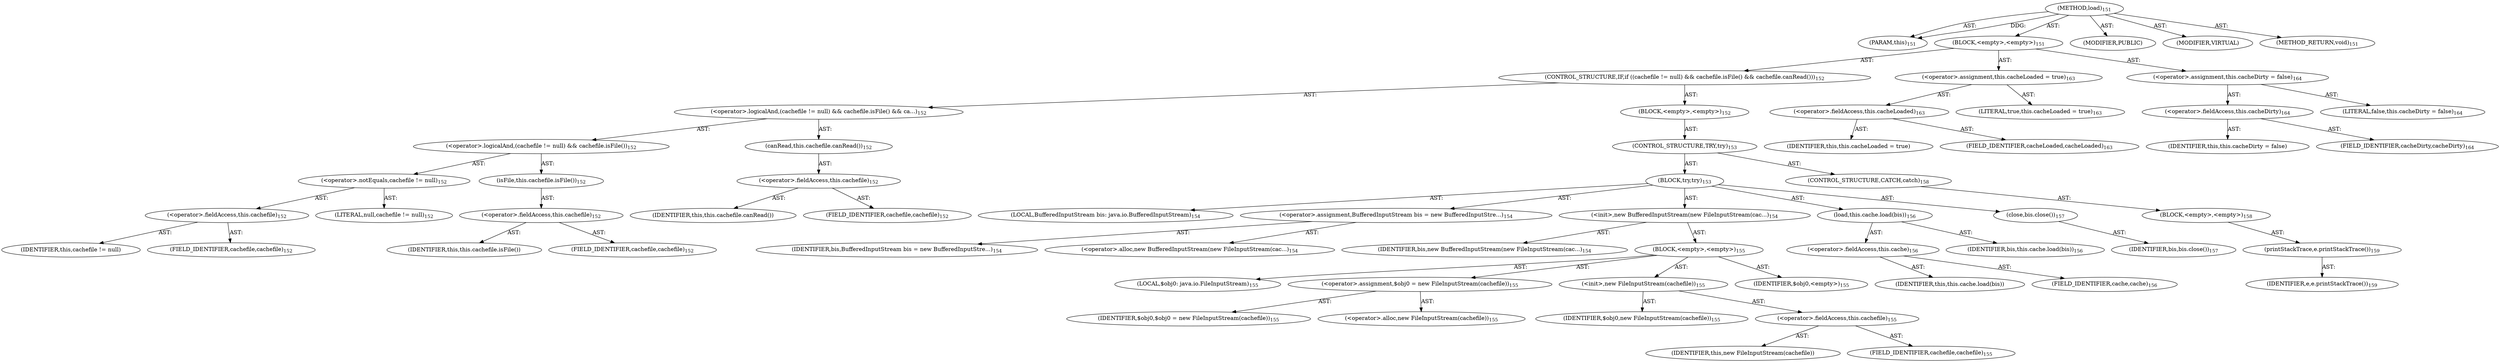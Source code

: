 digraph "load" {  
"111669149701" [label = <(METHOD,load)<SUB>151</SUB>> ]
"115964117000" [label = <(PARAM,this)<SUB>151</SUB>> ]
"25769803781" [label = <(BLOCK,&lt;empty&gt;,&lt;empty&gt;)<SUB>151</SUB>> ]
"47244640256" [label = <(CONTROL_STRUCTURE,IF,if ((cachefile != null) &amp;&amp; cachefile.isFile() &amp;&amp; cachefile.canRead()))<SUB>152</SUB>> ]
"30064771100" [label = <(&lt;operator&gt;.logicalAnd,(cachefile != null) &amp;&amp; cachefile.isFile() &amp;&amp; ca...)<SUB>152</SUB>> ]
"30064771101" [label = <(&lt;operator&gt;.logicalAnd,(cachefile != null) &amp;&amp; cachefile.isFile())<SUB>152</SUB>> ]
"30064771102" [label = <(&lt;operator&gt;.notEquals,cachefile != null)<SUB>152</SUB>> ]
"30064771103" [label = <(&lt;operator&gt;.fieldAccess,this.cachefile)<SUB>152</SUB>> ]
"68719476753" [label = <(IDENTIFIER,this,cachefile != null)> ]
"55834574861" [label = <(FIELD_IDENTIFIER,cachefile,cachefile)<SUB>152</SUB>> ]
"90194313223" [label = <(LITERAL,null,cachefile != null)<SUB>152</SUB>> ]
"30064771104" [label = <(isFile,this.cachefile.isFile())<SUB>152</SUB>> ]
"30064771105" [label = <(&lt;operator&gt;.fieldAccess,this.cachefile)<SUB>152</SUB>> ]
"68719476754" [label = <(IDENTIFIER,this,this.cachefile.isFile())> ]
"55834574862" [label = <(FIELD_IDENTIFIER,cachefile,cachefile)<SUB>152</SUB>> ]
"30064771106" [label = <(canRead,this.cachefile.canRead())<SUB>152</SUB>> ]
"30064771107" [label = <(&lt;operator&gt;.fieldAccess,this.cachefile)<SUB>152</SUB>> ]
"68719476755" [label = <(IDENTIFIER,this,this.cachefile.canRead())> ]
"55834574863" [label = <(FIELD_IDENTIFIER,cachefile,cachefile)<SUB>152</SUB>> ]
"25769803782" [label = <(BLOCK,&lt;empty&gt;,&lt;empty&gt;)<SUB>152</SUB>> ]
"47244640257" [label = <(CONTROL_STRUCTURE,TRY,try)<SUB>153</SUB>> ]
"25769803783" [label = <(BLOCK,try,try)<SUB>153</SUB>> ]
"94489280512" [label = <(LOCAL,BufferedInputStream bis: java.io.BufferedInputStream)<SUB>154</SUB>> ]
"30064771108" [label = <(&lt;operator&gt;.assignment,BufferedInputStream bis = new BufferedInputStre...)<SUB>154</SUB>> ]
"68719476756" [label = <(IDENTIFIER,bis,BufferedInputStream bis = new BufferedInputStre...)<SUB>154</SUB>> ]
"30064771109" [label = <(&lt;operator&gt;.alloc,new BufferedInputStream(new FileInputStream(cac...)<SUB>154</SUB>> ]
"30064771110" [label = <(&lt;init&gt;,new BufferedInputStream(new FileInputStream(cac...)<SUB>154</SUB>> ]
"68719476757" [label = <(IDENTIFIER,bis,new BufferedInputStream(new FileInputStream(cac...)<SUB>154</SUB>> ]
"25769803784" [label = <(BLOCK,&lt;empty&gt;,&lt;empty&gt;)<SUB>155</SUB>> ]
"94489280513" [label = <(LOCAL,$obj0: java.io.FileInputStream)<SUB>155</SUB>> ]
"30064771111" [label = <(&lt;operator&gt;.assignment,$obj0 = new FileInputStream(cachefile))<SUB>155</SUB>> ]
"68719476758" [label = <(IDENTIFIER,$obj0,$obj0 = new FileInputStream(cachefile))<SUB>155</SUB>> ]
"30064771112" [label = <(&lt;operator&gt;.alloc,new FileInputStream(cachefile))<SUB>155</SUB>> ]
"30064771113" [label = <(&lt;init&gt;,new FileInputStream(cachefile))<SUB>155</SUB>> ]
"68719476759" [label = <(IDENTIFIER,$obj0,new FileInputStream(cachefile))<SUB>155</SUB>> ]
"30064771114" [label = <(&lt;operator&gt;.fieldAccess,this.cachefile)<SUB>155</SUB>> ]
"68719476760" [label = <(IDENTIFIER,this,new FileInputStream(cachefile))> ]
"55834574864" [label = <(FIELD_IDENTIFIER,cachefile,cachefile)<SUB>155</SUB>> ]
"68719476761" [label = <(IDENTIFIER,$obj0,&lt;empty&gt;)<SUB>155</SUB>> ]
"30064771115" [label = <(load,this.cache.load(bis))<SUB>156</SUB>> ]
"30064771116" [label = <(&lt;operator&gt;.fieldAccess,this.cache)<SUB>156</SUB>> ]
"68719476762" [label = <(IDENTIFIER,this,this.cache.load(bis))> ]
"55834574865" [label = <(FIELD_IDENTIFIER,cache,cache)<SUB>156</SUB>> ]
"68719476763" [label = <(IDENTIFIER,bis,this.cache.load(bis))<SUB>156</SUB>> ]
"30064771117" [label = <(close,bis.close())<SUB>157</SUB>> ]
"68719476764" [label = <(IDENTIFIER,bis,bis.close())<SUB>157</SUB>> ]
"47244640258" [label = <(CONTROL_STRUCTURE,CATCH,catch)<SUB>158</SUB>> ]
"25769803785" [label = <(BLOCK,&lt;empty&gt;,&lt;empty&gt;)<SUB>158</SUB>> ]
"30064771118" [label = <(printStackTrace,e.printStackTrace())<SUB>159</SUB>> ]
"68719476765" [label = <(IDENTIFIER,e,e.printStackTrace())<SUB>159</SUB>> ]
"30064771119" [label = <(&lt;operator&gt;.assignment,this.cacheLoaded = true)<SUB>163</SUB>> ]
"30064771120" [label = <(&lt;operator&gt;.fieldAccess,this.cacheLoaded)<SUB>163</SUB>> ]
"68719476766" [label = <(IDENTIFIER,this,this.cacheLoaded = true)> ]
"55834574866" [label = <(FIELD_IDENTIFIER,cacheLoaded,cacheLoaded)<SUB>163</SUB>> ]
"90194313224" [label = <(LITERAL,true,this.cacheLoaded = true)<SUB>163</SUB>> ]
"30064771121" [label = <(&lt;operator&gt;.assignment,this.cacheDirty = false)<SUB>164</SUB>> ]
"30064771122" [label = <(&lt;operator&gt;.fieldAccess,this.cacheDirty)<SUB>164</SUB>> ]
"68719476767" [label = <(IDENTIFIER,this,this.cacheDirty = false)> ]
"55834574867" [label = <(FIELD_IDENTIFIER,cacheDirty,cacheDirty)<SUB>164</SUB>> ]
"90194313225" [label = <(LITERAL,false,this.cacheDirty = false)<SUB>164</SUB>> ]
"133143986190" [label = <(MODIFIER,PUBLIC)> ]
"133143986191" [label = <(MODIFIER,VIRTUAL)> ]
"128849018885" [label = <(METHOD_RETURN,void)<SUB>151</SUB>> ]
  "111669149701" -> "115964117000"  [ label = "AST: "] 
  "111669149701" -> "25769803781"  [ label = "AST: "] 
  "111669149701" -> "133143986190"  [ label = "AST: "] 
  "111669149701" -> "133143986191"  [ label = "AST: "] 
  "111669149701" -> "128849018885"  [ label = "AST: "] 
  "25769803781" -> "47244640256"  [ label = "AST: "] 
  "25769803781" -> "30064771119"  [ label = "AST: "] 
  "25769803781" -> "30064771121"  [ label = "AST: "] 
  "47244640256" -> "30064771100"  [ label = "AST: "] 
  "47244640256" -> "25769803782"  [ label = "AST: "] 
  "30064771100" -> "30064771101"  [ label = "AST: "] 
  "30064771100" -> "30064771106"  [ label = "AST: "] 
  "30064771101" -> "30064771102"  [ label = "AST: "] 
  "30064771101" -> "30064771104"  [ label = "AST: "] 
  "30064771102" -> "30064771103"  [ label = "AST: "] 
  "30064771102" -> "90194313223"  [ label = "AST: "] 
  "30064771103" -> "68719476753"  [ label = "AST: "] 
  "30064771103" -> "55834574861"  [ label = "AST: "] 
  "30064771104" -> "30064771105"  [ label = "AST: "] 
  "30064771105" -> "68719476754"  [ label = "AST: "] 
  "30064771105" -> "55834574862"  [ label = "AST: "] 
  "30064771106" -> "30064771107"  [ label = "AST: "] 
  "30064771107" -> "68719476755"  [ label = "AST: "] 
  "30064771107" -> "55834574863"  [ label = "AST: "] 
  "25769803782" -> "47244640257"  [ label = "AST: "] 
  "47244640257" -> "25769803783"  [ label = "AST: "] 
  "47244640257" -> "47244640258"  [ label = "AST: "] 
  "25769803783" -> "94489280512"  [ label = "AST: "] 
  "25769803783" -> "30064771108"  [ label = "AST: "] 
  "25769803783" -> "30064771110"  [ label = "AST: "] 
  "25769803783" -> "30064771115"  [ label = "AST: "] 
  "25769803783" -> "30064771117"  [ label = "AST: "] 
  "30064771108" -> "68719476756"  [ label = "AST: "] 
  "30064771108" -> "30064771109"  [ label = "AST: "] 
  "30064771110" -> "68719476757"  [ label = "AST: "] 
  "30064771110" -> "25769803784"  [ label = "AST: "] 
  "25769803784" -> "94489280513"  [ label = "AST: "] 
  "25769803784" -> "30064771111"  [ label = "AST: "] 
  "25769803784" -> "30064771113"  [ label = "AST: "] 
  "25769803784" -> "68719476761"  [ label = "AST: "] 
  "30064771111" -> "68719476758"  [ label = "AST: "] 
  "30064771111" -> "30064771112"  [ label = "AST: "] 
  "30064771113" -> "68719476759"  [ label = "AST: "] 
  "30064771113" -> "30064771114"  [ label = "AST: "] 
  "30064771114" -> "68719476760"  [ label = "AST: "] 
  "30064771114" -> "55834574864"  [ label = "AST: "] 
  "30064771115" -> "30064771116"  [ label = "AST: "] 
  "30064771115" -> "68719476763"  [ label = "AST: "] 
  "30064771116" -> "68719476762"  [ label = "AST: "] 
  "30064771116" -> "55834574865"  [ label = "AST: "] 
  "30064771117" -> "68719476764"  [ label = "AST: "] 
  "47244640258" -> "25769803785"  [ label = "AST: "] 
  "25769803785" -> "30064771118"  [ label = "AST: "] 
  "30064771118" -> "68719476765"  [ label = "AST: "] 
  "30064771119" -> "30064771120"  [ label = "AST: "] 
  "30064771119" -> "90194313224"  [ label = "AST: "] 
  "30064771120" -> "68719476766"  [ label = "AST: "] 
  "30064771120" -> "55834574866"  [ label = "AST: "] 
  "30064771121" -> "30064771122"  [ label = "AST: "] 
  "30064771121" -> "90194313225"  [ label = "AST: "] 
  "30064771122" -> "68719476767"  [ label = "AST: "] 
  "30064771122" -> "55834574867"  [ label = "AST: "] 
  "111669149701" -> "115964117000"  [ label = "DDG: "] 
}
